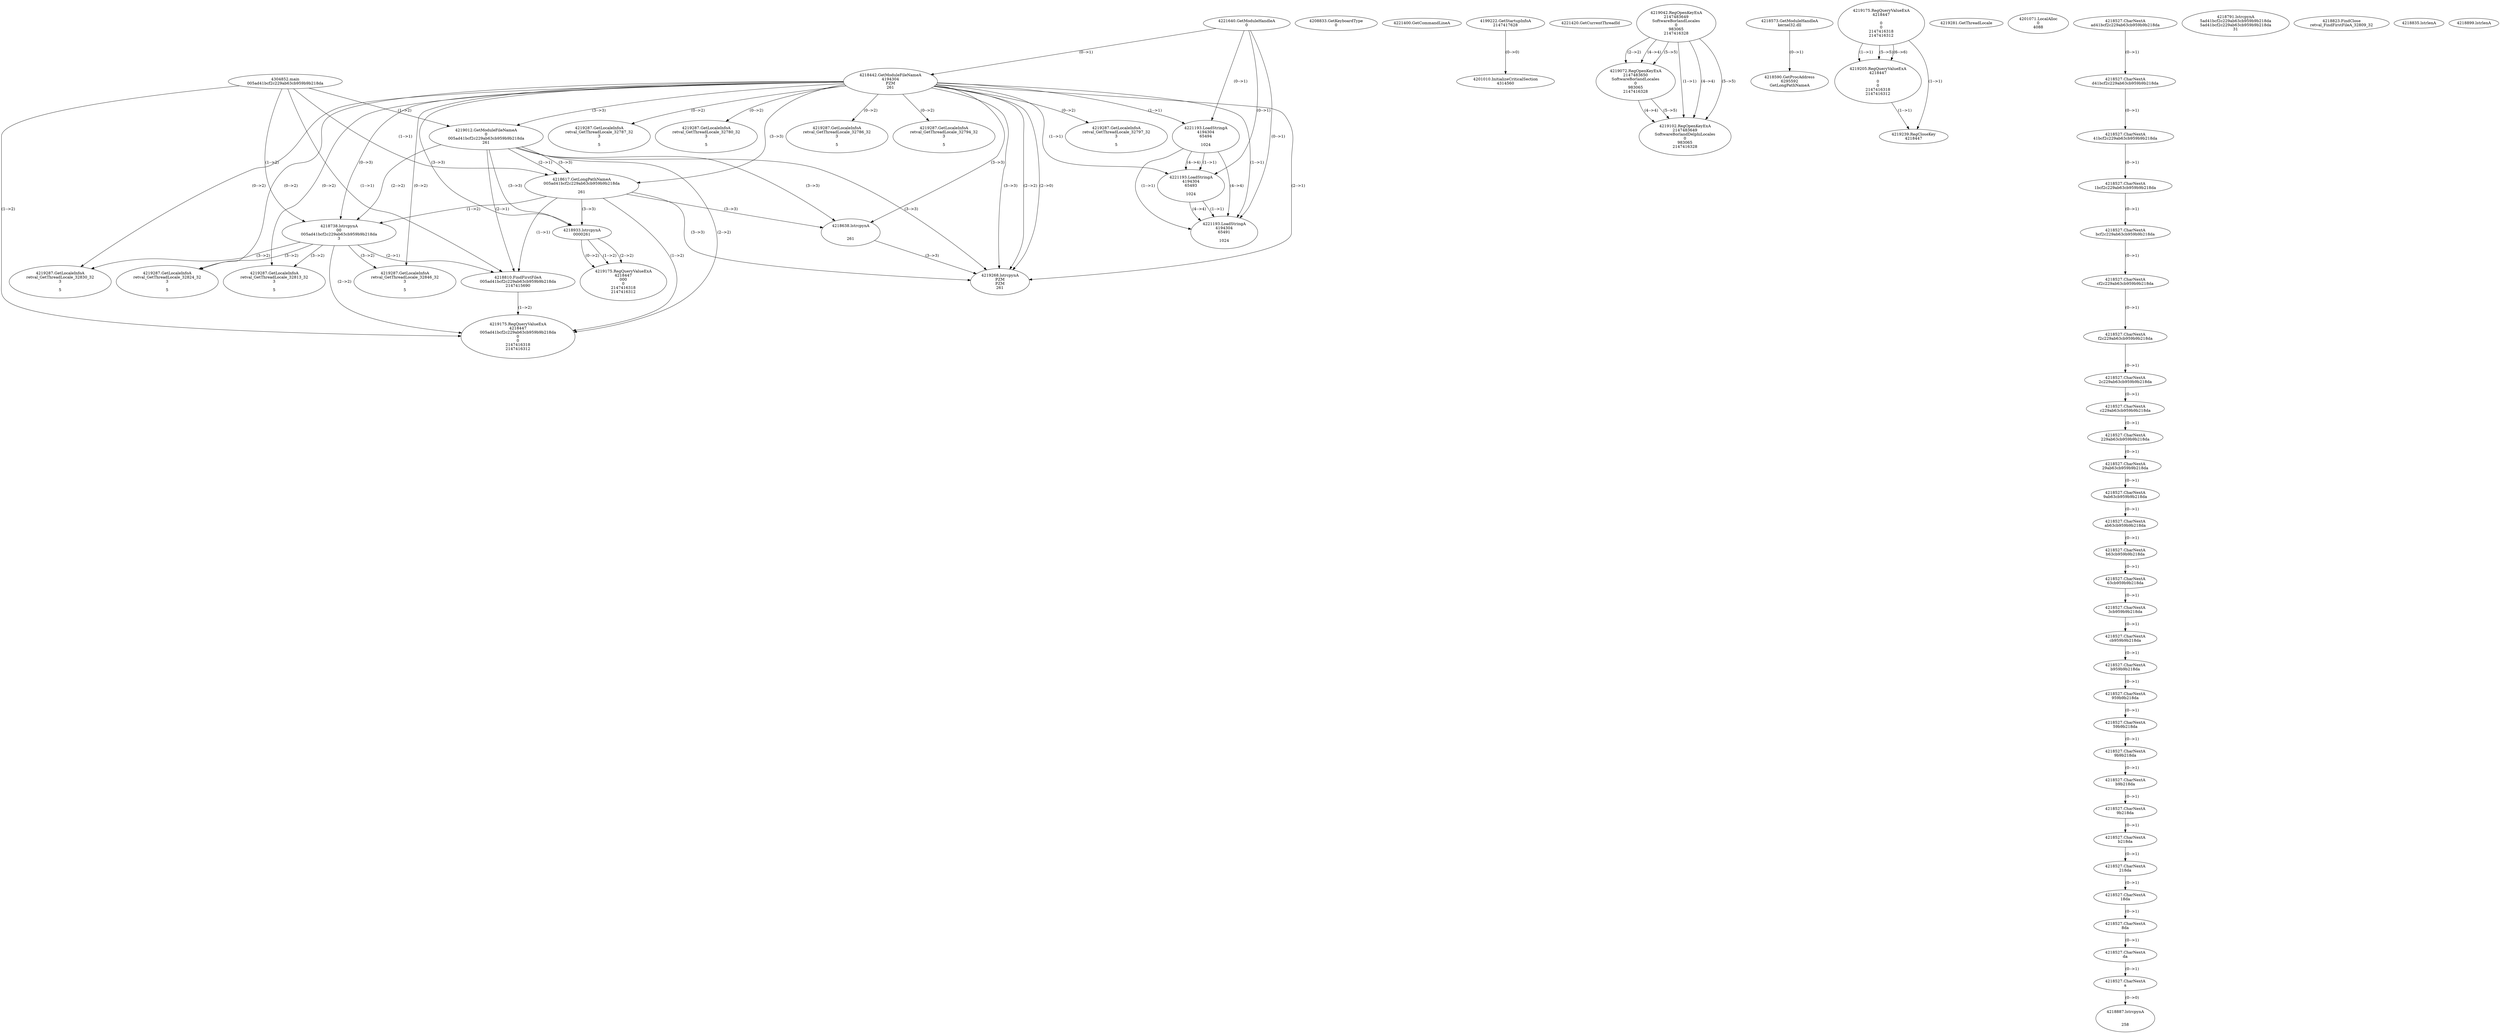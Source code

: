 // Global SCDG with merge call
digraph {
	0 [label="4304852.main
005ad41bcf2c229ab63cb959b9b218da"]
	1 [label="4221640.GetModuleHandleA
0"]
	2 [label="4208833.GetKeyboardType
0"]
	3 [label="4221400.GetCommandLineA
"]
	4 [label="4199222.GetStartupInfoA
2147417628"]
	5 [label="4221420.GetCurrentThreadId
"]
	6 [label="4218442.GetModuleFileNameA
4194304
PZM
261"]
	1 -> 6 [label="(0-->1)"]
	7 [label="4219012.GetModuleFileNameA
0
005ad41bcf2c229ab63cb959b9b218da
261"]
	0 -> 7 [label="(1-->2)"]
	6 -> 7 [label="(3-->3)"]
	8 [label="4219042.RegOpenKeyExA
2147483649
Software\Borland\Locales
0
983065
2147416328"]
	9 [label="4219072.RegOpenKeyExA
2147483650
Software\Borland\Locales
0
983065
2147416328"]
	8 -> 9 [label="(2-->2)"]
	8 -> 9 [label="(4-->4)"]
	8 -> 9 [label="(5-->5)"]
	10 [label="4218573.GetModuleHandleA
kernel32.dll"]
	11 [label="4218590.GetProcAddress
6295592
GetLongPathNameA"]
	10 -> 11 [label="(0-->1)"]
	12 [label="4218617.GetLongPathNameA
005ad41bcf2c229ab63cb959b9b218da

261"]
	0 -> 12 [label="(1-->1)"]
	7 -> 12 [label="(2-->1)"]
	6 -> 12 [label="(3-->3)"]
	7 -> 12 [label="(3-->3)"]
	13 [label="4218638.lstrcpynA


261"]
	6 -> 13 [label="(3-->3)"]
	7 -> 13 [label="(3-->3)"]
	12 -> 13 [label="(3-->3)"]
	14 [label="4219175.RegQueryValueExA
4218447

0
0
2147416318
2147416312"]
	15 [label="4219205.RegQueryValueExA
4218447

0
0
2147416318
2147416312"]
	14 -> 15 [label="(1-->1)"]
	14 -> 15 [label="(5-->5)"]
	14 -> 15 [label="(6-->6)"]
	16 [label="4219239.RegCloseKey
4218447"]
	14 -> 16 [label="(1-->1)"]
	15 -> 16 [label="(1-->1)"]
	17 [label="4219268.lstrcpynA
PZM
PZM
261"]
	6 -> 17 [label="(2-->1)"]
	6 -> 17 [label="(2-->2)"]
	6 -> 17 [label="(3-->3)"]
	7 -> 17 [label="(3-->3)"]
	12 -> 17 [label="(3-->3)"]
	13 -> 17 [label="(3-->3)"]
	6 -> 17 [label="(2-->0)"]
	18 [label="4219281.GetThreadLocale
"]
	19 [label="4219287.GetLocaleInfoA
retval_GetThreadLocale_32797_32
3

5"]
	6 -> 19 [label="(0-->2)"]
	20 [label="4221193.LoadStringA
4194304
65494

1024"]
	1 -> 20 [label="(0-->1)"]
	6 -> 20 [label="(1-->1)"]
	21 [label="4221193.LoadStringA
4194304
65493

1024"]
	1 -> 21 [label="(0-->1)"]
	6 -> 21 [label="(1-->1)"]
	20 -> 21 [label="(1-->1)"]
	20 -> 21 [label="(4-->4)"]
	22 [label="4201010.InitializeCriticalSection
4314560"]
	4 -> 22 [label="(0-->0)"]
	23 [label="4201071.LocalAlloc
0
4088"]
	24 [label="4219102.RegOpenKeyExA
2147483649
Software\Borland\Delphi\Locales
0
983065
2147416328"]
	8 -> 24 [label="(1-->1)"]
	8 -> 24 [label="(4-->4)"]
	9 -> 24 [label="(4-->4)"]
	8 -> 24 [label="(5-->5)"]
	9 -> 24 [label="(5-->5)"]
	25 [label="4218738.lstrcpynA
00
005ad41bcf2c229ab63cb959b9b218da
3"]
	0 -> 25 [label="(1-->2)"]
	7 -> 25 [label="(2-->2)"]
	12 -> 25 [label="(1-->2)"]
	6 -> 25 [label="(0-->3)"]
	26 [label="4218527.CharNextA
ad41bcf2c229ab63cb959b9b218da"]
	27 [label="4218527.CharNextA
d41bcf2c229ab63cb959b9b218da"]
	26 -> 27 [label="(0-->1)"]
	28 [label="4218527.CharNextA
41bcf2c229ab63cb959b9b218da"]
	27 -> 28 [label="(0-->1)"]
	29 [label="4218527.CharNextA
1bcf2c229ab63cb959b9b218da"]
	28 -> 29 [label="(0-->1)"]
	30 [label="4218527.CharNextA
bcf2c229ab63cb959b9b218da"]
	29 -> 30 [label="(0-->1)"]
	31 [label="4218527.CharNextA
cf2c229ab63cb959b9b218da"]
	30 -> 31 [label="(0-->1)"]
	32 [label="4218527.CharNextA
f2c229ab63cb959b9b218da"]
	31 -> 32 [label="(0-->1)"]
	33 [label="4218527.CharNextA
2c229ab63cb959b9b218da"]
	32 -> 33 [label="(0-->1)"]
	34 [label="4218527.CharNextA
c229ab63cb959b9b218da"]
	33 -> 34 [label="(0-->1)"]
	35 [label="4218527.CharNextA
229ab63cb959b9b218da"]
	34 -> 35 [label="(0-->1)"]
	36 [label="4218527.CharNextA
29ab63cb959b9b218da"]
	35 -> 36 [label="(0-->1)"]
	37 [label="4218527.CharNextA
9ab63cb959b9b218da"]
	36 -> 37 [label="(0-->1)"]
	38 [label="4218527.CharNextA
ab63cb959b9b218da"]
	37 -> 38 [label="(0-->1)"]
	39 [label="4218527.CharNextA
b63cb959b9b218da"]
	38 -> 39 [label="(0-->1)"]
	40 [label="4218527.CharNextA
63cb959b9b218da"]
	39 -> 40 [label="(0-->1)"]
	41 [label="4218527.CharNextA
3cb959b9b218da"]
	40 -> 41 [label="(0-->1)"]
	42 [label="4218527.CharNextA
cb959b9b218da"]
	41 -> 42 [label="(0-->1)"]
	43 [label="4218527.CharNextA
b959b9b218da"]
	42 -> 43 [label="(0-->1)"]
	44 [label="4218527.CharNextA
959b9b218da"]
	43 -> 44 [label="(0-->1)"]
	45 [label="4218527.CharNextA
59b9b218da"]
	44 -> 45 [label="(0-->1)"]
	46 [label="4218527.CharNextA
9b9b218da"]
	45 -> 46 [label="(0-->1)"]
	47 [label="4218527.CharNextA
b9b218da"]
	46 -> 47 [label="(0-->1)"]
	48 [label="4218527.CharNextA
9b218da"]
	47 -> 48 [label="(0-->1)"]
	49 [label="4218527.CharNextA
b218da"]
	48 -> 49 [label="(0-->1)"]
	50 [label="4218527.CharNextA
218da"]
	49 -> 50 [label="(0-->1)"]
	51 [label="4218527.CharNextA
18da"]
	50 -> 51 [label="(0-->1)"]
	52 [label="4218527.CharNextA
8da"]
	51 -> 52 [label="(0-->1)"]
	53 [label="4218527.CharNextA
da"]
	52 -> 53 [label="(0-->1)"]
	54 [label="4218527.CharNextA
a"]
	53 -> 54 [label="(0-->1)"]
	55 [label="4218791.lstrcpynA
5ad41bcf2c229ab63cb959b9b218da
5ad41bcf2c229ab63cb959b9b218da
31"]
	56 [label="4218810.FindFirstFileA
005ad41bcf2c229ab63cb959b9b218da
2147415690"]
	0 -> 56 [label="(1-->1)"]
	7 -> 56 [label="(2-->1)"]
	12 -> 56 [label="(1-->1)"]
	25 -> 56 [label="(2-->1)"]
	57 [label="4219175.RegQueryValueExA
4218447
005ad41bcf2c229ab63cb959b9b218da
0
0
2147416318
2147416312"]
	0 -> 57 [label="(1-->2)"]
	7 -> 57 [label="(2-->2)"]
	12 -> 57 [label="(1-->2)"]
	25 -> 57 [label="(2-->2)"]
	56 -> 57 [label="(1-->2)"]
	58 [label="4219287.GetLocaleInfoA
retval_GetThreadLocale_32813_32
3

5"]
	6 -> 58 [label="(0-->2)"]
	25 -> 58 [label="(3-->2)"]
	59 [label="4221193.LoadStringA
4194304
65491

1024"]
	1 -> 59 [label="(0-->1)"]
	6 -> 59 [label="(1-->1)"]
	20 -> 59 [label="(1-->1)"]
	21 -> 59 [label="(1-->1)"]
	20 -> 59 [label="(4-->4)"]
	21 -> 59 [label="(4-->4)"]
	60 [label="4218823.FindClose
retval_FindFirstFileA_32809_32"]
	61 [label="4218835.lstrlenA
"]
	62 [label="4218887.lstrcpynA


258"]
	54 -> 62 [label="(0-->0)"]
	63 [label="4218899.lstrlenA
"]
	64 [label="4218933.lstrcpynA
00\
00\
261"]
	6 -> 64 [label="(3-->3)"]
	7 -> 64 [label="(3-->3)"]
	12 -> 64 [label="(3-->3)"]
	65 [label="4219175.RegQueryValueExA
4218447
00\
0
0
2147416318
2147416312"]
	64 -> 65 [label="(1-->2)"]
	64 -> 65 [label="(2-->2)"]
	64 -> 65 [label="(0-->2)"]
	66 [label="4219287.GetLocaleInfoA
retval_GetThreadLocale_32824_32
3

5"]
	6 -> 66 [label="(0-->2)"]
	25 -> 66 [label="(3-->2)"]
	67 [label="4219287.GetLocaleInfoA
retval_GetThreadLocale_32787_32
3

5"]
	6 -> 67 [label="(0-->2)"]
	68 [label="4219287.GetLocaleInfoA
retval_GetThreadLocale_32780_32
3

5"]
	6 -> 68 [label="(0-->2)"]
	69 [label="4219287.GetLocaleInfoA
retval_GetThreadLocale_32786_32
3

5"]
	6 -> 69 [label="(0-->2)"]
	70 [label="4219287.GetLocaleInfoA
retval_GetThreadLocale_32794_32
3

5"]
	6 -> 70 [label="(0-->2)"]
	71 [label="4219287.GetLocaleInfoA
retval_GetThreadLocale_32830_32
3

5"]
	6 -> 71 [label="(0-->2)"]
	25 -> 71 [label="(3-->2)"]
	72 [label="4219287.GetLocaleInfoA
retval_GetThreadLocale_32846_32
3

5"]
	6 -> 72 [label="(0-->2)"]
	25 -> 72 [label="(3-->2)"]
}
